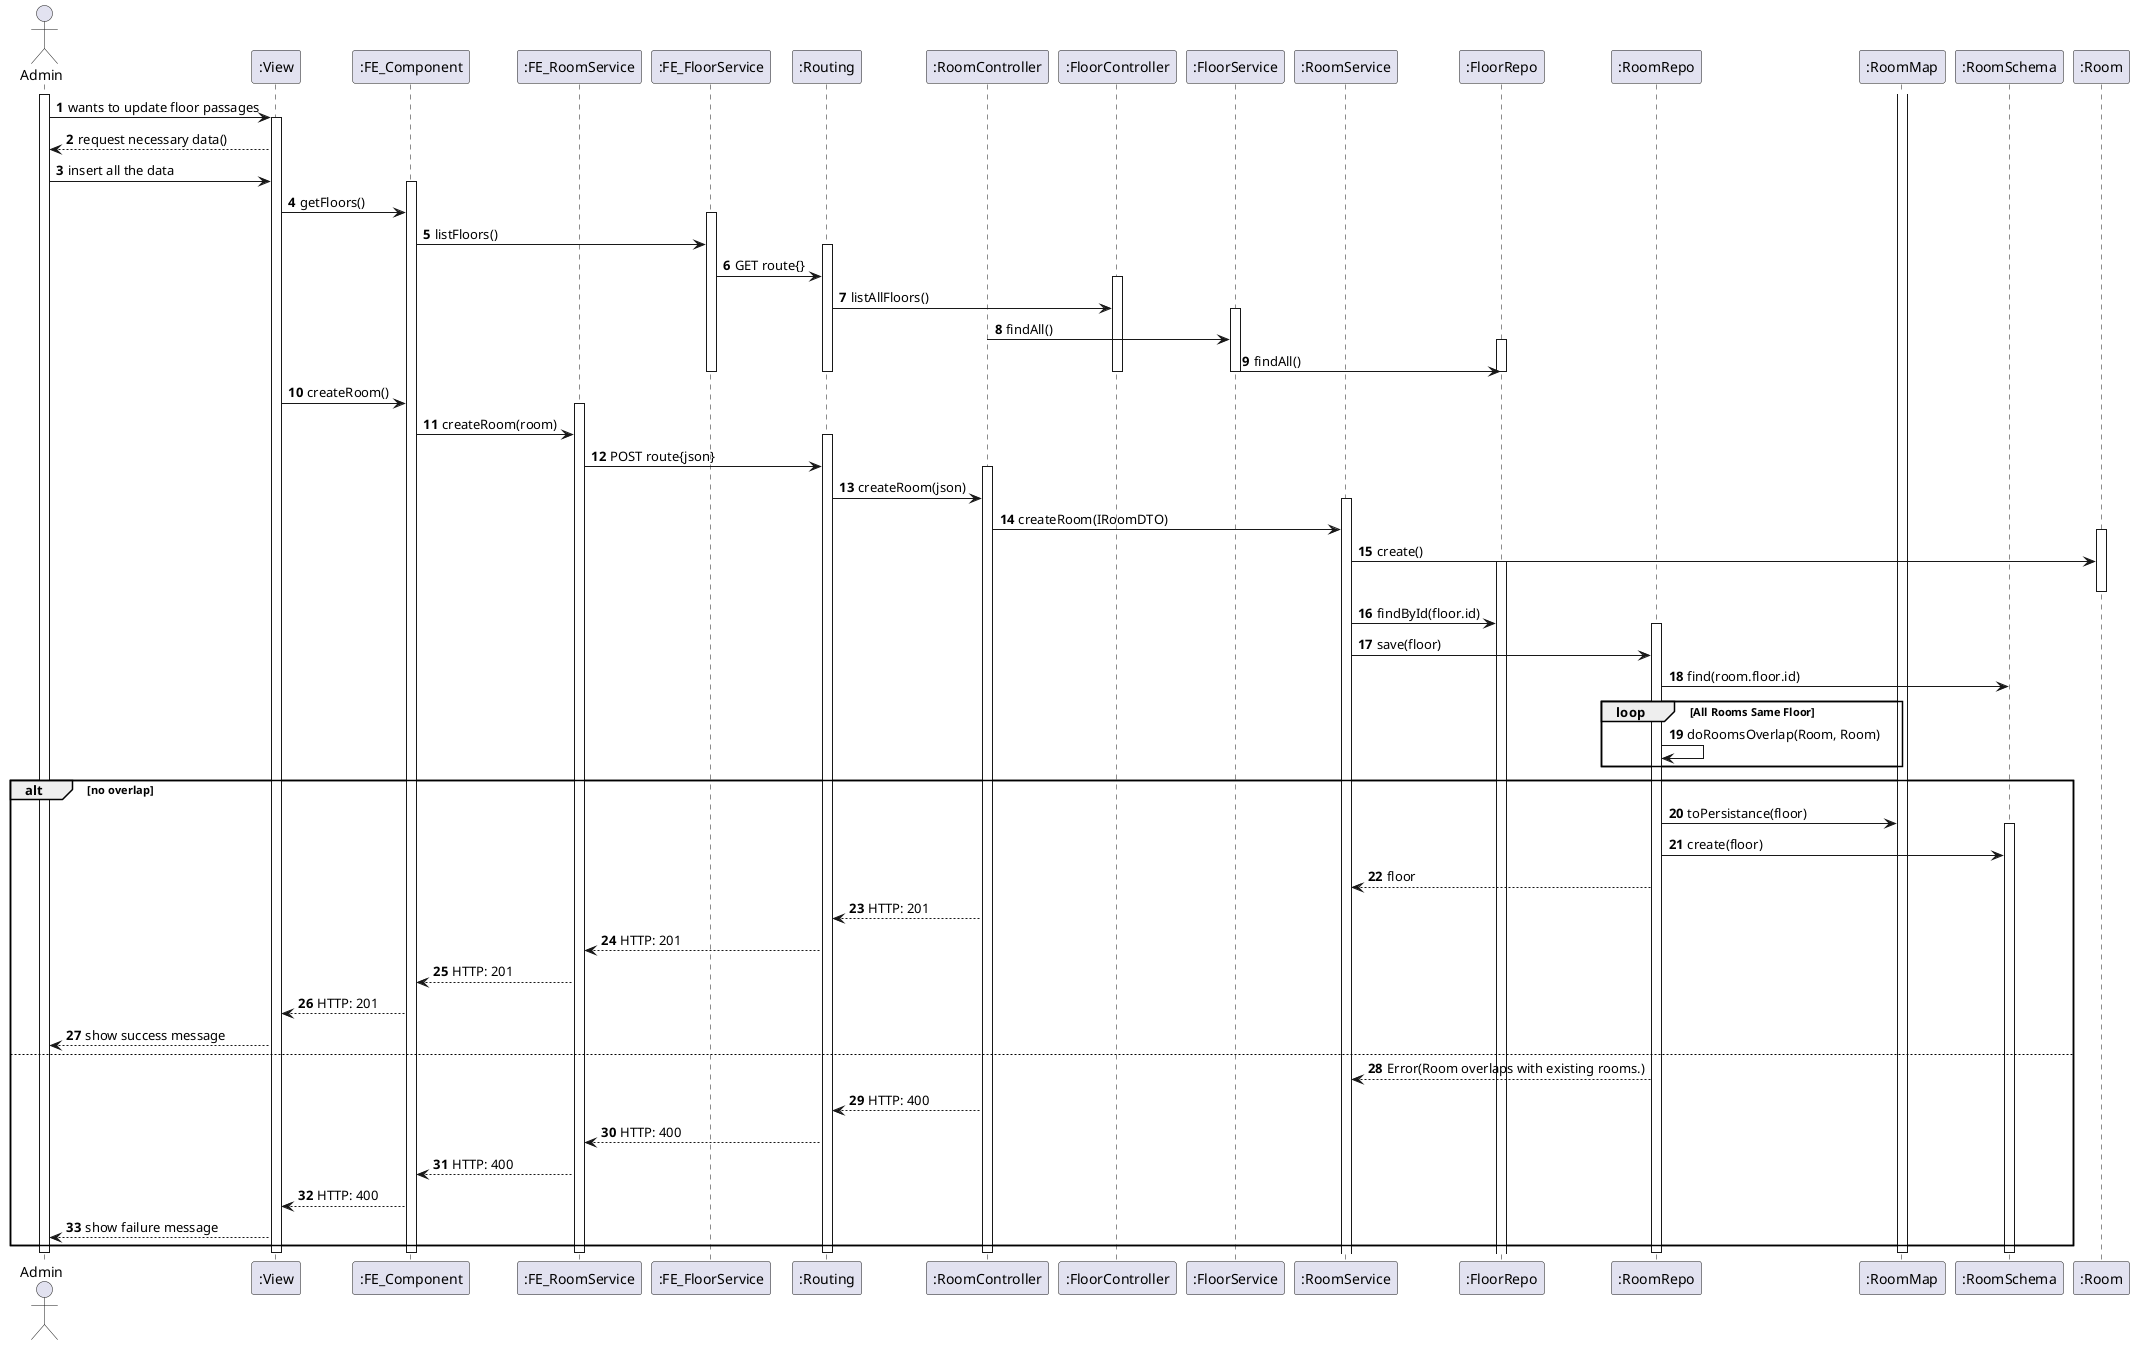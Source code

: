 @startuml
autonumber
'hide footbox
actor "Admin" as admin

participant ":View" as sys
participant ":FE_Component" as comp
participant ":FE_RoomService" as FEsrvc
participant ":FE_FloorService" as FFEsrvc
participant ":Routing" as route
participant ":RoomController" as ctrl
participant ":FloorController" as Fctrl
participant ":FloorService" as Fsrvc
participant ":RoomService" as srvc
participant ":FloorRepo" as Frepo
participant ":RoomRepo" as repo
participant ":RoomMap" as rtMap
participant ":RoomSchema" as rtSchema
participant ":Room" as r

activate admin

admin -> sys: wants to update floor passages
activate sys
sys --> admin: request necessary data()
admin -> sys : insert all the data
activate comp

sys -> comp : getFloors()
activate FFEsrvc
comp -> FFEsrvc : listFloors()
activate route
FFEsrvc -> route: GET route{}
activate Fctrl
route -> Fctrl: listAllFloors()
activate Fsrvc
ctrl -> Fsrvc: findAll()
activate Frepo
Fsrvc -> Frepo: findAll()
deactivate FFEsrvc
deactivate route
deactivate Fctrl
deactivate Fsrvc
deactivate Frepo

sys -> comp : createRoom()
activate FEsrvc
comp -> FEsrvc : createRoom(room)
activate route
FEsrvc -> route: POST route{json}
activate ctrl
route -> ctrl: createRoom(json)
activate srvc
ctrl -> srvc: createRoom(IRoomDTO)
activate r
srvc -> r: create()
activate Frepo
deactivate r
srvc -> Frepo: findById(floor.id)
activate repo
srvc -> repo: save(floor)
repo -> rtSchema: find(room.floor.id)
loop All Rooms Same Floor
    repo -> repo: doRoomsOverlap(Room, Room)
end
alt no overlap
    activate rtMap
    repo -> rtMap: toPersistance(floor)
    activate rtSchema
    repo -> rtSchema: create(floor)
    repo --> srvc: floor
    ctrl --> route : HTTP: 201
    route --> FEsrvc: HTTP: 201
    FEsrvc --> comp: HTTP: 201
    comp --> sys: HTTP: 201
    sys --> admin: show success message
else
    repo --> srvc: Error(Room overlaps with existing rooms.)
    ctrl --> route : HTTP: 400
    route --> FEsrvc: HTTP: 400
    FEsrvc --> comp: HTTP: 400
    comp --> sys: HTTP: 400
    sys --> admin: show failure message
end

deactivate rtSchema
deactivate rtMap
deactivate repo
deactivate ctrl
deactivate route
deactivate FEsrvc
deactivate comp
deactivate sys
deactivate admin
@enduml